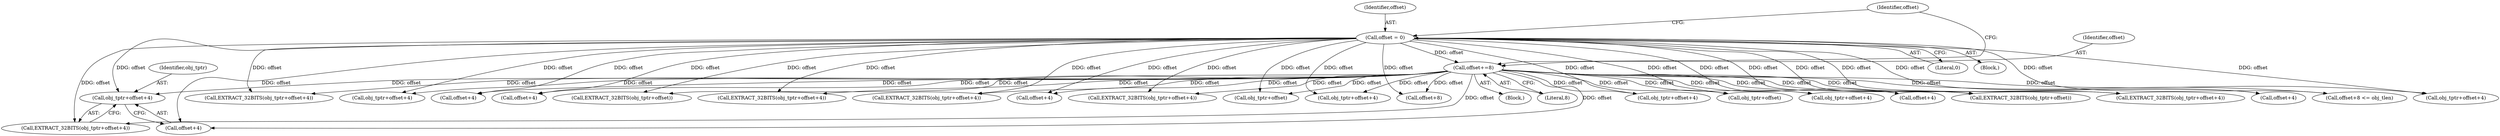 digraph "0_tcpdump_d97e94223720684c6aa740ff219e0d19426c2220@pointer" {
"1001456" [label="(Call,obj_tptr+offset+4)"];
"1001397" [label="(Call,offset = 0)"];
"1001500" [label="(Call,offset+=8)"];
"1001493" [label="(Call,EXTRACT_32BITS(obj_tptr+offset+4))"];
"1001430" [label="(Call,obj_tptr+offset+4)"];
"1001500" [label="(Call,offset+=8)"];
"1001432" [label="(Call,offset+4)"];
"1001406" [label="(Block,)"];
"1001442" [label="(Call,offset+4)"];
"1001413" [label="(Call,EXTRACT_32BITS(obj_tptr+offset))"];
"1001429" [label="(Call,EXTRACT_32BITS(obj_tptr+offset+4))"];
"1001502" [label="(Literal,8)"];
"1001439" [label="(Call,EXTRACT_32BITS(obj_tptr+offset+4))"];
"1001458" [label="(Call,offset+4)"];
"1001485" [label="(Call,EXTRACT_32BITS(obj_tptr+offset+4))"];
"1001494" [label="(Call,obj_tptr+offset+4)"];
"1001399" [label="(Literal,0)"];
"1001397" [label="(Call,offset = 0)"];
"1001402" [label="(Call,offset+8)"];
"1001440" [label="(Call,obj_tptr+offset+4)"];
"1001455" [label="(Call,EXTRACT_32BITS(obj_tptr+offset+4))"];
"1001398" [label="(Identifier,offset)"];
"1001418" [label="(Call,obj_tptr+offset)"];
"1001456" [label="(Call,obj_tptr+offset+4)"];
"1001468" [label="(Call,obj_tptr+offset+4)"];
"1001470" [label="(Call,offset+4)"];
"1001403" [label="(Identifier,offset)"];
"1001417" [label="(Call,EXTRACT_32BITS(obj_tptr+offset))"];
"1001467" [label="(Call,EXTRACT_32BITS(obj_tptr+offset+4))"];
"1001488" [label="(Call,offset+4)"];
"1001401" [label="(Call,offset+8 <= obj_tlen)"];
"1001457" [label="(Identifier,obj_tptr)"];
"1001486" [label="(Call,obj_tptr+offset+4)"];
"1001177" [label="(Block,)"];
"1001496" [label="(Call,offset+4)"];
"1001414" [label="(Call,obj_tptr+offset)"];
"1001501" [label="(Identifier,offset)"];
"1001456" -> "1001455"  [label="AST: "];
"1001456" -> "1001458"  [label="CFG: "];
"1001457" -> "1001456"  [label="AST: "];
"1001458" -> "1001456"  [label="AST: "];
"1001455" -> "1001456"  [label="CFG: "];
"1001397" -> "1001456"  [label="DDG: offset"];
"1001500" -> "1001456"  [label="DDG: offset"];
"1001397" -> "1001177"  [label="AST: "];
"1001397" -> "1001399"  [label="CFG: "];
"1001398" -> "1001397"  [label="AST: "];
"1001399" -> "1001397"  [label="AST: "];
"1001403" -> "1001397"  [label="CFG: "];
"1001397" -> "1001401"  [label="DDG: offset"];
"1001397" -> "1001402"  [label="DDG: offset"];
"1001397" -> "1001413"  [label="DDG: offset"];
"1001397" -> "1001414"  [label="DDG: offset"];
"1001397" -> "1001417"  [label="DDG: offset"];
"1001397" -> "1001418"  [label="DDG: offset"];
"1001397" -> "1001429"  [label="DDG: offset"];
"1001397" -> "1001430"  [label="DDG: offset"];
"1001397" -> "1001432"  [label="DDG: offset"];
"1001397" -> "1001439"  [label="DDG: offset"];
"1001397" -> "1001440"  [label="DDG: offset"];
"1001397" -> "1001442"  [label="DDG: offset"];
"1001397" -> "1001455"  [label="DDG: offset"];
"1001397" -> "1001458"  [label="DDG: offset"];
"1001397" -> "1001467"  [label="DDG: offset"];
"1001397" -> "1001468"  [label="DDG: offset"];
"1001397" -> "1001470"  [label="DDG: offset"];
"1001397" -> "1001485"  [label="DDG: offset"];
"1001397" -> "1001486"  [label="DDG: offset"];
"1001397" -> "1001488"  [label="DDG: offset"];
"1001397" -> "1001493"  [label="DDG: offset"];
"1001397" -> "1001494"  [label="DDG: offset"];
"1001397" -> "1001496"  [label="DDG: offset"];
"1001397" -> "1001500"  [label="DDG: offset"];
"1001500" -> "1001406"  [label="AST: "];
"1001500" -> "1001502"  [label="CFG: "];
"1001501" -> "1001500"  [label="AST: "];
"1001502" -> "1001500"  [label="AST: "];
"1001403" -> "1001500"  [label="CFG: "];
"1001500" -> "1001401"  [label="DDG: offset"];
"1001500" -> "1001402"  [label="DDG: offset"];
"1001500" -> "1001413"  [label="DDG: offset"];
"1001500" -> "1001414"  [label="DDG: offset"];
"1001500" -> "1001417"  [label="DDG: offset"];
"1001500" -> "1001418"  [label="DDG: offset"];
"1001500" -> "1001429"  [label="DDG: offset"];
"1001500" -> "1001430"  [label="DDG: offset"];
"1001500" -> "1001432"  [label="DDG: offset"];
"1001500" -> "1001439"  [label="DDG: offset"];
"1001500" -> "1001440"  [label="DDG: offset"];
"1001500" -> "1001442"  [label="DDG: offset"];
"1001500" -> "1001455"  [label="DDG: offset"];
"1001500" -> "1001458"  [label="DDG: offset"];
"1001500" -> "1001467"  [label="DDG: offset"];
"1001500" -> "1001468"  [label="DDG: offset"];
"1001500" -> "1001470"  [label="DDG: offset"];
"1001500" -> "1001485"  [label="DDG: offset"];
"1001500" -> "1001486"  [label="DDG: offset"];
"1001500" -> "1001488"  [label="DDG: offset"];
"1001500" -> "1001493"  [label="DDG: offset"];
"1001500" -> "1001494"  [label="DDG: offset"];
"1001500" -> "1001496"  [label="DDG: offset"];
}
